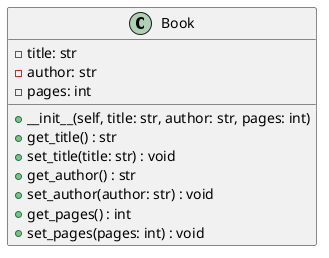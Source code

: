 @startuml
class Book {
    -title: str
    -author: str
    -pages: int
    __
    +__init__(self, title: str, author: str, pages: int)
    +get_title() : str
    +set_title(title: str) : void
    +get_author() : str
    +set_author(author: str) : void
    +get_pages() : int
    +set_pages(pages: int) : void
}
@enduml